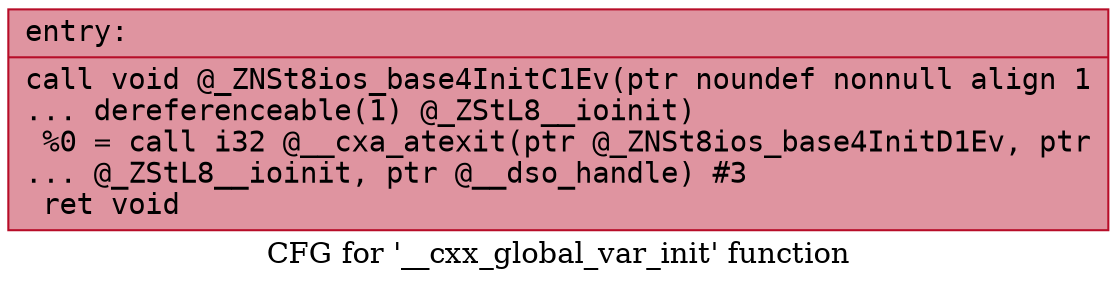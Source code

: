 digraph "CFG for '__cxx_global_var_init' function" {
	label="CFG for '__cxx_global_var_init' function";

	Node0x55ca7019b3c0 [shape=record,color="#b70d28ff", style=filled, fillcolor="#b70d2870" fontname="Courier",label="{entry:\l|  call void @_ZNSt8ios_base4InitC1Ev(ptr noundef nonnull align 1\l... dereferenceable(1) @_ZStL8__ioinit)\l  %0 = call i32 @__cxa_atexit(ptr @_ZNSt8ios_base4InitD1Ev, ptr\l... @_ZStL8__ioinit, ptr @__dso_handle) #3\l  ret void\l}"];
}
